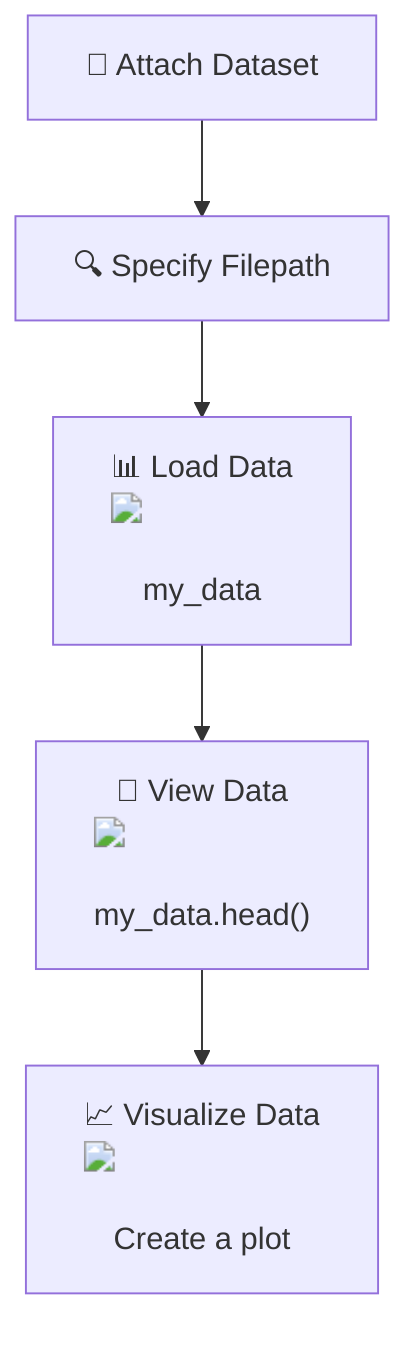 flowchart TD
    A["📁 Attach Dataset"] --> B["🔍 Specify Filepath"]
    B --> C["📊 Load Data <img src='dummy_plots/table.svg' /> <br/> my_data"]
    C --> D["🌟 View Data <img src='dummy_plots/table.svg' /> <br/> my_data.head()"]
    D --> E["📈 Visualize Data <img src='dummy_plots/barplot_template.svg' /> <br/> Create a plot"]